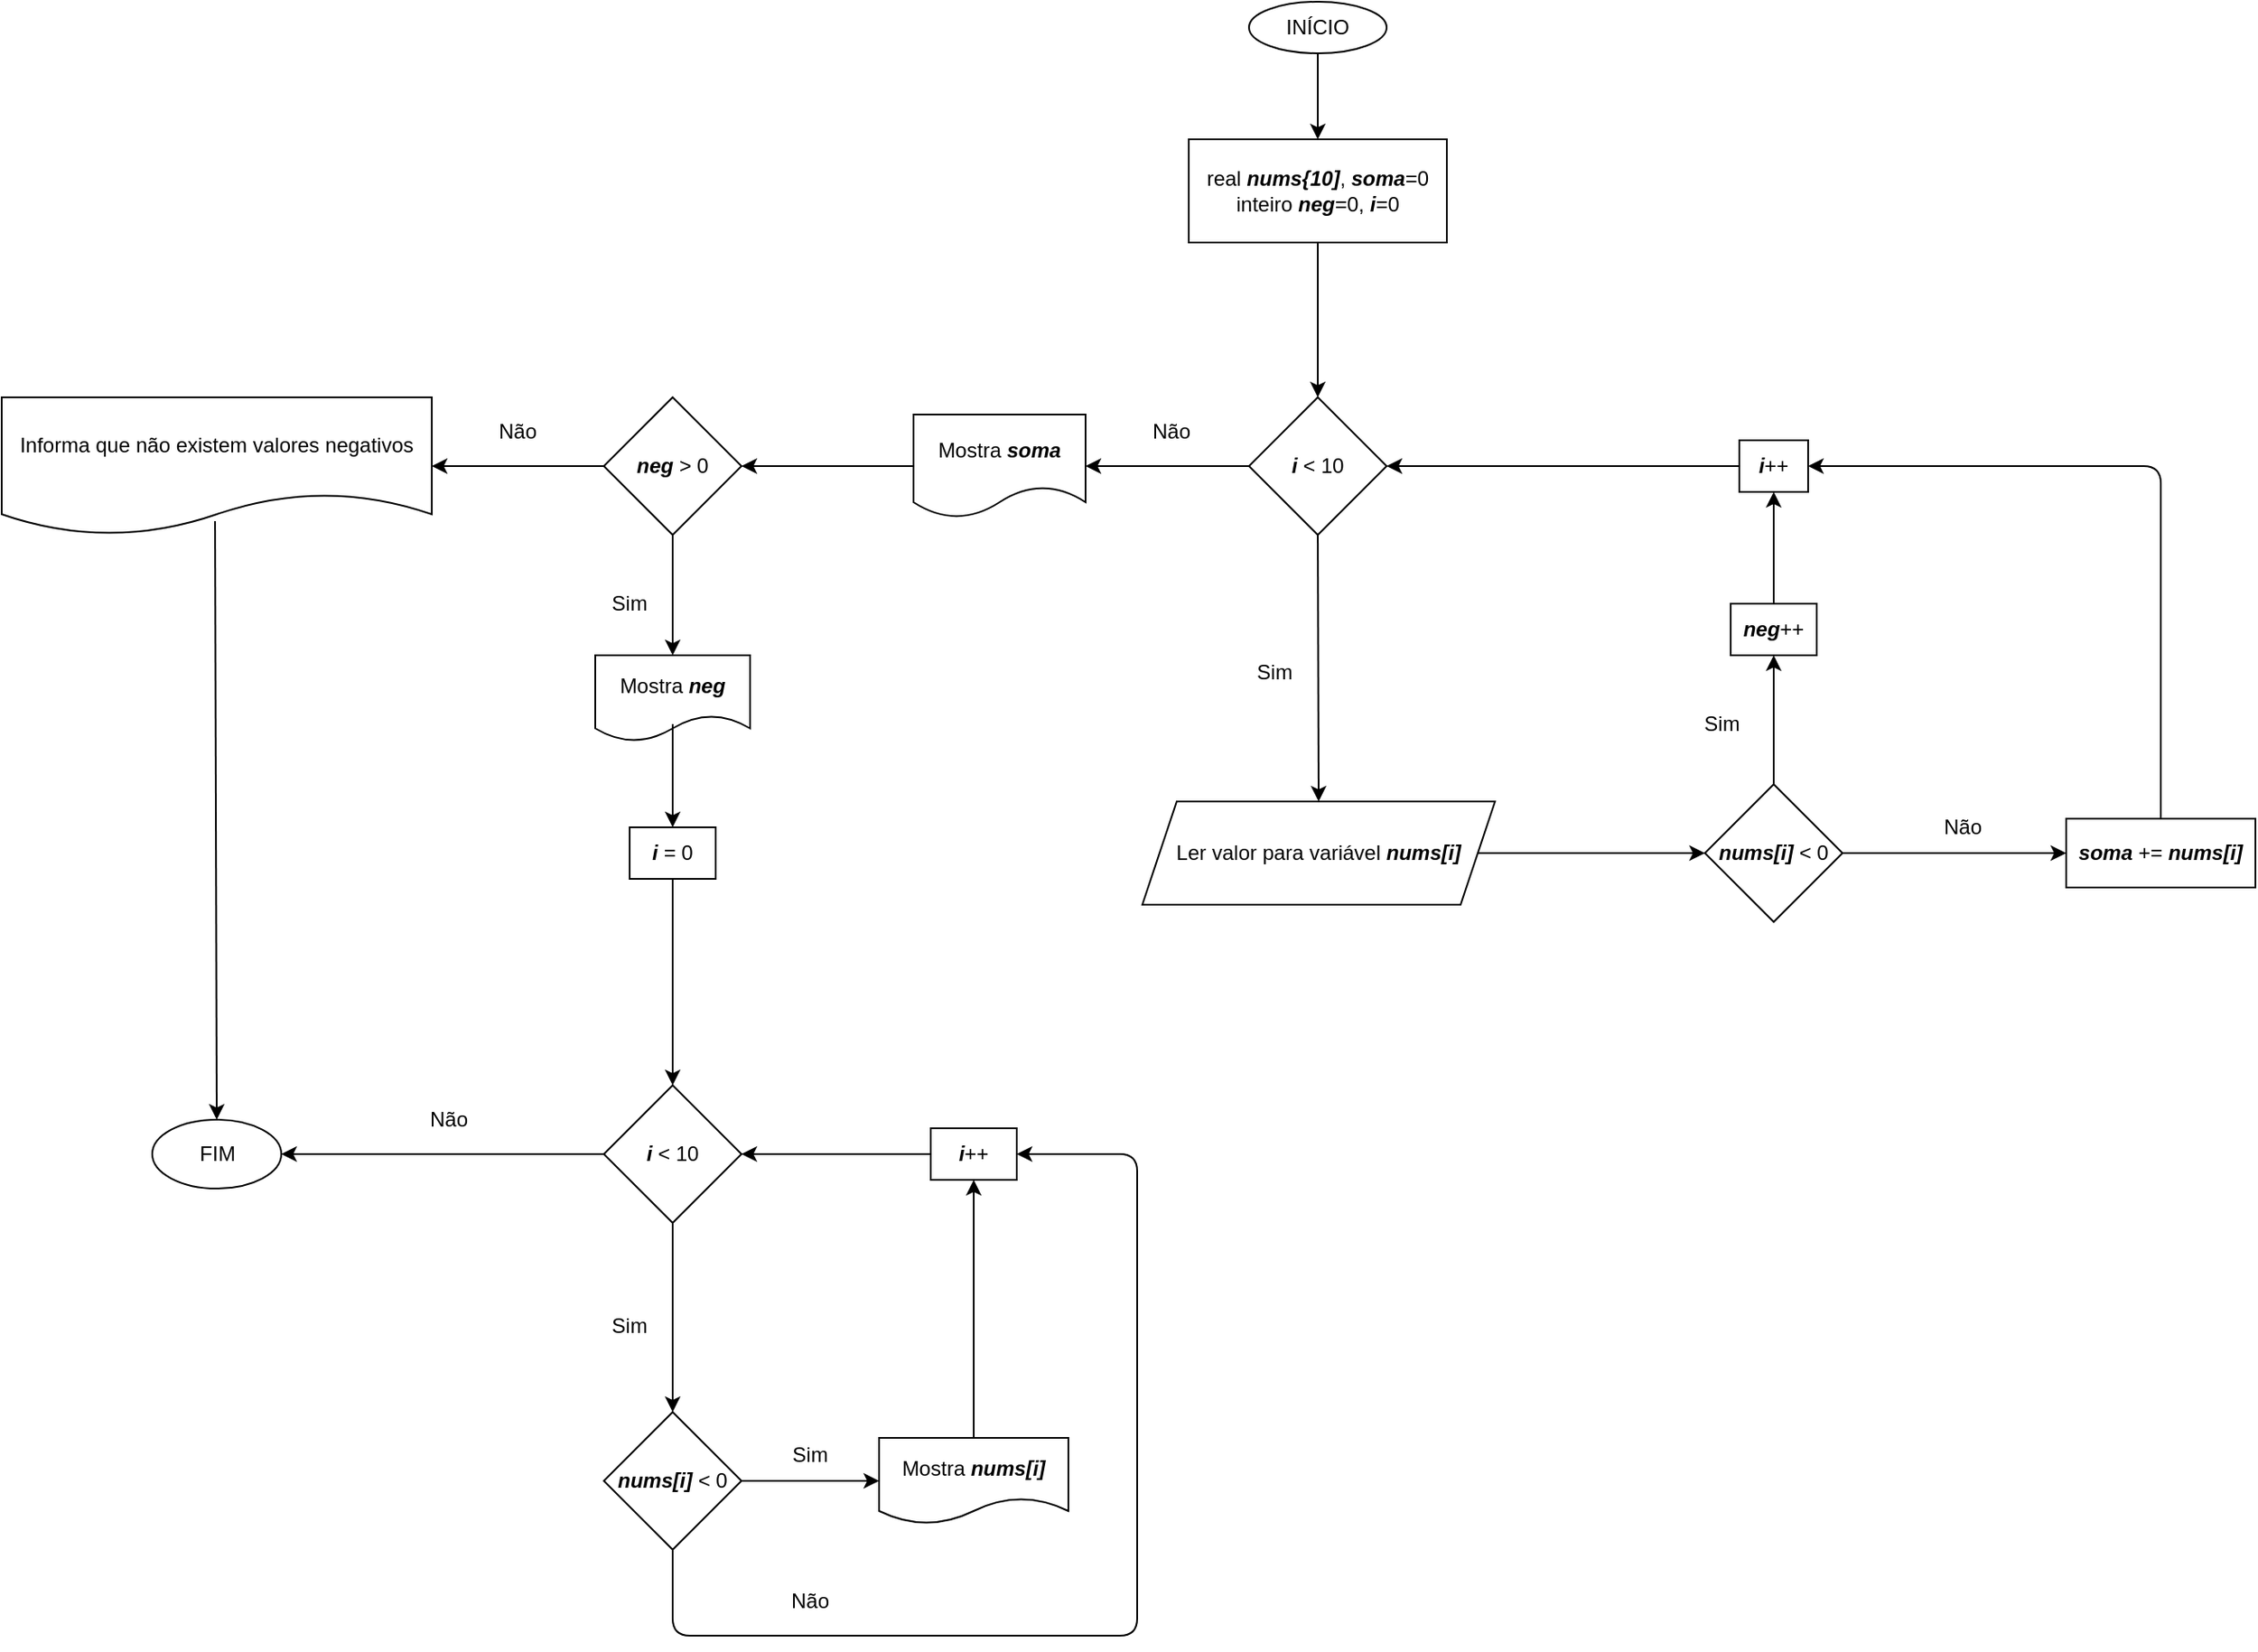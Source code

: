 <mxfile version="13.7.9" type="device"><diagram id="J7ZzECr1rhyR1SkiCboG" name="Page-1"><mxGraphModel dx="2297" dy="800" grid="1" gridSize="10" guides="1" tooltips="1" connect="1" arrows="1" fold="1" page="1" pageScale="1" pageWidth="850" pageHeight="1100" math="0" shadow="0"><root><mxCell id="0"/><mxCell id="1" parent="0"/><mxCell id="XqNbfLqWFZvP3Njv3xfH-1" value="INÍCIO" style="ellipse;whiteSpace=wrap;html=1;" vertex="1" parent="1"><mxGeometry x="385" y="10" width="80" height="30" as="geometry"/></mxCell><mxCell id="XqNbfLqWFZvP3Njv3xfH-2" value="real &lt;i&gt;&lt;b&gt;nums{10]&lt;/b&gt;&lt;/i&gt;, &lt;b&gt;&lt;i&gt;soma&lt;/i&gt;&lt;/b&gt;=0&lt;br&gt;inteiro &lt;i&gt;&lt;b&gt;neg&lt;/b&gt;&lt;/i&gt;=0, &lt;b&gt;&lt;i&gt;i&lt;/i&gt;&lt;/b&gt;=0" style="rounded=0;whiteSpace=wrap;html=1;" vertex="1" parent="1"><mxGeometry x="350" y="90" width="150" height="60" as="geometry"/></mxCell><mxCell id="XqNbfLqWFZvP3Njv3xfH-3" value="&lt;b&gt;&lt;i&gt;i&lt;/i&gt;&lt;/b&gt; &amp;lt; 10" style="rhombus;whiteSpace=wrap;html=1;" vertex="1" parent="1"><mxGeometry x="385" y="240" width="80" height="80" as="geometry"/></mxCell><mxCell id="XqNbfLqWFZvP3Njv3xfH-4" value="Ler valor para variável &lt;b&gt;&lt;i&gt;nums[i]&lt;/i&gt;&lt;/b&gt;" style="shape=parallelogram;perimeter=parallelogramPerimeter;whiteSpace=wrap;html=1;fixedSize=1;" vertex="1" parent="1"><mxGeometry x="323" y="475" width="205" height="60" as="geometry"/></mxCell><mxCell id="XqNbfLqWFZvP3Njv3xfH-5" value="&lt;b&gt;&lt;i&gt;nums[i]&lt;/i&gt;&lt;/b&gt; &amp;lt; 0" style="rhombus;whiteSpace=wrap;html=1;" vertex="1" parent="1"><mxGeometry x="650" y="465" width="80" height="80" as="geometry"/></mxCell><mxCell id="XqNbfLqWFZvP3Njv3xfH-6" value="&lt;b&gt;&lt;i&gt;neg&lt;/i&gt;&lt;/b&gt;++" style="rounded=0;whiteSpace=wrap;html=1;" vertex="1" parent="1"><mxGeometry x="665" y="360" width="50" height="30" as="geometry"/></mxCell><mxCell id="XqNbfLqWFZvP3Njv3xfH-7" value="&lt;i&gt;&lt;b&gt;soma&lt;/b&gt;&lt;/i&gt; += &lt;b&gt;&lt;i&gt;nums[i]&lt;/i&gt;&lt;/b&gt;" style="rounded=0;whiteSpace=wrap;html=1;" vertex="1" parent="1"><mxGeometry x="860" y="485" width="110" height="40" as="geometry"/></mxCell><mxCell id="XqNbfLqWFZvP3Njv3xfH-8" value="" style="endArrow=classic;html=1;exitX=0.5;exitY=1;exitDx=0;exitDy=0;entryX=0.5;entryY=0;entryDx=0;entryDy=0;" edge="1" parent="1" source="XqNbfLqWFZvP3Njv3xfH-1" target="XqNbfLqWFZvP3Njv3xfH-2"><mxGeometry width="50" height="50" relative="1" as="geometry"><mxPoint x="620" y="300" as="sourcePoint"/><mxPoint x="670" y="250" as="targetPoint"/></mxGeometry></mxCell><mxCell id="XqNbfLqWFZvP3Njv3xfH-9" value="" style="endArrow=classic;html=1;exitX=0.5;exitY=1;exitDx=0;exitDy=0;entryX=0.5;entryY=0;entryDx=0;entryDy=0;" edge="1" parent="1" source="XqNbfLqWFZvP3Njv3xfH-2" target="XqNbfLqWFZvP3Njv3xfH-3"><mxGeometry width="50" height="50" relative="1" as="geometry"><mxPoint x="620" y="300" as="sourcePoint"/><mxPoint x="670" y="250" as="targetPoint"/></mxGeometry></mxCell><mxCell id="XqNbfLqWFZvP3Njv3xfH-10" value="" style="endArrow=classic;html=1;exitX=0.5;exitY=1;exitDx=0;exitDy=0;entryX=0.5;entryY=0;entryDx=0;entryDy=0;" edge="1" parent="1" source="XqNbfLqWFZvP3Njv3xfH-3" target="XqNbfLqWFZvP3Njv3xfH-4"><mxGeometry width="50" height="50" relative="1" as="geometry"><mxPoint x="620" y="300" as="sourcePoint"/><mxPoint x="670" y="250" as="targetPoint"/></mxGeometry></mxCell><mxCell id="XqNbfLqWFZvP3Njv3xfH-11" value="" style="endArrow=classic;html=1;exitX=1;exitY=0.5;exitDx=0;exitDy=0;entryX=0;entryY=0.5;entryDx=0;entryDy=0;" edge="1" parent="1" source="XqNbfLqWFZvP3Njv3xfH-4" target="XqNbfLqWFZvP3Njv3xfH-5"><mxGeometry width="50" height="50" relative="1" as="geometry"><mxPoint x="620" y="370" as="sourcePoint"/><mxPoint x="650" y="500" as="targetPoint"/></mxGeometry></mxCell><mxCell id="XqNbfLqWFZvP3Njv3xfH-12" value="" style="endArrow=classic;html=1;entryX=0;entryY=0.5;entryDx=0;entryDy=0;exitX=1;exitY=0.5;exitDx=0;exitDy=0;" edge="1" parent="1" source="XqNbfLqWFZvP3Njv3xfH-5" target="XqNbfLqWFZvP3Njv3xfH-7"><mxGeometry width="50" height="50" relative="1" as="geometry"><mxPoint x="730" y="500" as="sourcePoint"/><mxPoint x="670" y="320" as="targetPoint"/></mxGeometry></mxCell><mxCell id="XqNbfLqWFZvP3Njv3xfH-13" value="" style="endArrow=classic;html=1;exitX=0.5;exitY=0;exitDx=0;exitDy=0;entryX=0.5;entryY=1;entryDx=0;entryDy=0;" edge="1" parent="1" source="XqNbfLqWFZvP3Njv3xfH-5" target="XqNbfLqWFZvP3Njv3xfH-6"><mxGeometry width="50" height="50" relative="1" as="geometry"><mxPoint x="620" y="375" as="sourcePoint"/><mxPoint x="670" y="325" as="targetPoint"/></mxGeometry></mxCell><mxCell id="XqNbfLqWFZvP3Njv3xfH-14" value="&lt;b&gt;&lt;i&gt;i&lt;/i&gt;&lt;/b&gt;++" style="rounded=0;whiteSpace=wrap;html=1;" vertex="1" parent="1"><mxGeometry x="670" y="265" width="40" height="30" as="geometry"/></mxCell><mxCell id="XqNbfLqWFZvP3Njv3xfH-15" value="" style="endArrow=classic;html=1;entryX=0.5;entryY=1;entryDx=0;entryDy=0;exitX=0.5;exitY=0;exitDx=0;exitDy=0;" edge="1" parent="1" source="XqNbfLqWFZvP3Njv3xfH-6" target="XqNbfLqWFZvP3Njv3xfH-14"><mxGeometry width="50" height="50" relative="1" as="geometry"><mxPoint x="620" y="490" as="sourcePoint"/><mxPoint x="670" y="440" as="targetPoint"/></mxGeometry></mxCell><mxCell id="XqNbfLqWFZvP3Njv3xfH-16" value="" style="endArrow=classic;html=1;entryX=1;entryY=0.5;entryDx=0;entryDy=0;exitX=0;exitY=0.5;exitDx=0;exitDy=0;" edge="1" parent="1" source="XqNbfLqWFZvP3Njv3xfH-14" target="XqNbfLqWFZvP3Njv3xfH-3"><mxGeometry width="50" height="50" relative="1" as="geometry"><mxPoint x="620" y="490" as="sourcePoint"/><mxPoint x="670" y="440" as="targetPoint"/></mxGeometry></mxCell><mxCell id="XqNbfLqWFZvP3Njv3xfH-17" value="" style="endArrow=classic;html=1;exitX=0.5;exitY=0;exitDx=0;exitDy=0;entryX=1;entryY=0.5;entryDx=0;entryDy=0;" edge="1" parent="1" source="XqNbfLqWFZvP3Njv3xfH-7" target="XqNbfLqWFZvP3Njv3xfH-14"><mxGeometry width="50" height="50" relative="1" as="geometry"><mxPoint x="620" y="490" as="sourcePoint"/><mxPoint x="670" y="440" as="targetPoint"/><Array as="points"><mxPoint x="915" y="280"/></Array></mxGeometry></mxCell><mxCell id="XqNbfLqWFZvP3Njv3xfH-18" value="Sim" style="text;html=1;strokeColor=none;fillColor=none;align=center;verticalAlign=middle;whiteSpace=wrap;rounded=0;" vertex="1" parent="1"><mxGeometry x="640" y="420" width="40" height="20" as="geometry"/></mxCell><mxCell id="XqNbfLqWFZvP3Njv3xfH-19" value="Não" style="text;html=1;strokeColor=none;fillColor=none;align=center;verticalAlign=middle;whiteSpace=wrap;rounded=0;" vertex="1" parent="1"><mxGeometry x="780" y="480" width="40" height="20" as="geometry"/></mxCell><mxCell id="XqNbfLqWFZvP3Njv3xfH-20" value="Sim" style="text;html=1;strokeColor=none;fillColor=none;align=center;verticalAlign=middle;whiteSpace=wrap;rounded=0;" vertex="1" parent="1"><mxGeometry x="380" y="390" width="40" height="20" as="geometry"/></mxCell><mxCell id="XqNbfLqWFZvP3Njv3xfH-21" value="Mostra &lt;b&gt;&lt;i&gt;soma&lt;/i&gt;&lt;/b&gt;" style="shape=document;whiteSpace=wrap;html=1;boundedLbl=1;" vertex="1" parent="1"><mxGeometry x="190" y="250" width="100" height="60" as="geometry"/></mxCell><mxCell id="XqNbfLqWFZvP3Njv3xfH-22" value="" style="endArrow=classic;html=1;entryX=1;entryY=0.5;entryDx=0;entryDy=0;exitX=0;exitY=0.5;exitDx=0;exitDy=0;" edge="1" parent="1" source="XqNbfLqWFZvP3Njv3xfH-3" target="XqNbfLqWFZvP3Njv3xfH-21"><mxGeometry width="50" height="50" relative="1" as="geometry"><mxPoint x="300" y="380" as="sourcePoint"/><mxPoint x="350" y="330" as="targetPoint"/></mxGeometry></mxCell><mxCell id="XqNbfLqWFZvP3Njv3xfH-23" value="Não" style="text;html=1;strokeColor=none;fillColor=none;align=center;verticalAlign=middle;whiteSpace=wrap;rounded=0;" vertex="1" parent="1"><mxGeometry x="320" y="250" width="40" height="20" as="geometry"/></mxCell><mxCell id="XqNbfLqWFZvP3Njv3xfH-24" value="&lt;b&gt;&lt;i&gt;neg&lt;/i&gt;&lt;/b&gt; &amp;gt; 0" style="rhombus;whiteSpace=wrap;html=1;" vertex="1" parent="1"><mxGeometry x="10" y="240" width="80" height="80" as="geometry"/></mxCell><mxCell id="XqNbfLqWFZvP3Njv3xfH-25" value="Mostra &lt;b&gt;&lt;i&gt;neg&lt;/i&gt;&lt;/b&gt;" style="shape=document;whiteSpace=wrap;html=1;boundedLbl=1;" vertex="1" parent="1"><mxGeometry x="5" y="390" width="90" height="50" as="geometry"/></mxCell><mxCell id="XqNbfLqWFZvP3Njv3xfH-26" value="&lt;b&gt;&lt;i&gt;i&lt;/i&gt;&lt;/b&gt; = 0" style="rounded=0;whiteSpace=wrap;html=1;" vertex="1" parent="1"><mxGeometry x="25" y="490" width="50" height="30" as="geometry"/></mxCell><mxCell id="XqNbfLqWFZvP3Njv3xfH-27" value="&lt;b&gt;&lt;i&gt;i&lt;/i&gt;&lt;/b&gt; &amp;lt; 10" style="rhombus;whiteSpace=wrap;html=1;" vertex="1" parent="1"><mxGeometry x="10" y="640" width="80" height="80" as="geometry"/></mxCell><mxCell id="XqNbfLqWFZvP3Njv3xfH-28" value="&lt;b&gt;&lt;i&gt;nums[i]&lt;/i&gt;&lt;/b&gt; &amp;lt; 0" style="rhombus;whiteSpace=wrap;html=1;" vertex="1" parent="1"><mxGeometry x="10" y="830" width="80" height="80" as="geometry"/></mxCell><mxCell id="XqNbfLqWFZvP3Njv3xfH-29" value="" style="endArrow=classic;html=1;entryX=1;entryY=0.5;entryDx=0;entryDy=0;exitX=0;exitY=0.5;exitDx=0;exitDy=0;" edge="1" parent="1" source="XqNbfLqWFZvP3Njv3xfH-21" target="XqNbfLqWFZvP3Njv3xfH-24"><mxGeometry width="50" height="50" relative="1" as="geometry"><mxPoint x="300" y="420" as="sourcePoint"/><mxPoint x="350" y="370" as="targetPoint"/></mxGeometry></mxCell><mxCell id="XqNbfLqWFZvP3Njv3xfH-30" value="" style="endArrow=classic;html=1;exitX=0.5;exitY=1;exitDx=0;exitDy=0;entryX=0.5;entryY=0;entryDx=0;entryDy=0;" edge="1" parent="1" source="XqNbfLqWFZvP3Njv3xfH-24" target="XqNbfLqWFZvP3Njv3xfH-25"><mxGeometry width="50" height="50" relative="1" as="geometry"><mxPoint x="300" y="420" as="sourcePoint"/><mxPoint x="350" y="370" as="targetPoint"/></mxGeometry></mxCell><mxCell id="XqNbfLqWFZvP3Njv3xfH-31" value="" style="endArrow=classic;html=1;entryX=0.5;entryY=0;entryDx=0;entryDy=0;exitX=0.5;exitY=0.8;exitDx=0;exitDy=0;exitPerimeter=0;" edge="1" parent="1" source="XqNbfLqWFZvP3Njv3xfH-25" target="XqNbfLqWFZvP3Njv3xfH-26"><mxGeometry width="50" height="50" relative="1" as="geometry"><mxPoint x="300" y="420" as="sourcePoint"/><mxPoint x="350" y="370" as="targetPoint"/></mxGeometry></mxCell><mxCell id="XqNbfLqWFZvP3Njv3xfH-32" value="" style="endArrow=classic;html=1;exitX=0.5;exitY=1;exitDx=0;exitDy=0;entryX=0.5;entryY=0;entryDx=0;entryDy=0;" edge="1" parent="1" source="XqNbfLqWFZvP3Njv3xfH-26" target="XqNbfLqWFZvP3Njv3xfH-27"><mxGeometry width="50" height="50" relative="1" as="geometry"><mxPoint x="300" y="650" as="sourcePoint"/><mxPoint x="350" y="600" as="targetPoint"/></mxGeometry></mxCell><mxCell id="XqNbfLqWFZvP3Njv3xfH-33" value="" style="endArrow=classic;html=1;exitX=0.5;exitY=1;exitDx=0;exitDy=0;entryX=0.5;entryY=0;entryDx=0;entryDy=0;" edge="1" parent="1" source="XqNbfLqWFZvP3Njv3xfH-27" target="XqNbfLqWFZvP3Njv3xfH-28"><mxGeometry width="50" height="50" relative="1" as="geometry"><mxPoint x="300" y="650" as="sourcePoint"/><mxPoint x="350" y="600" as="targetPoint"/></mxGeometry></mxCell><mxCell id="XqNbfLqWFZvP3Njv3xfH-34" value="Mostra &lt;b&gt;&lt;i&gt;nums[i]&lt;/i&gt;&lt;/b&gt;" style="shape=document;whiteSpace=wrap;html=1;boundedLbl=1;" vertex="1" parent="1"><mxGeometry x="170" y="845" width="110" height="50" as="geometry"/></mxCell><mxCell id="XqNbfLqWFZvP3Njv3xfH-35" value="" style="endArrow=classic;html=1;exitX=1;exitY=0.5;exitDx=0;exitDy=0;entryX=0;entryY=0.5;entryDx=0;entryDy=0;" edge="1" parent="1" source="XqNbfLqWFZvP3Njv3xfH-28" target="XqNbfLqWFZvP3Njv3xfH-34"><mxGeometry width="50" height="50" relative="1" as="geometry"><mxPoint x="300" y="840" as="sourcePoint"/><mxPoint x="350" y="790" as="targetPoint"/></mxGeometry></mxCell><mxCell id="XqNbfLqWFZvP3Njv3xfH-36" value="&lt;b&gt;&lt;i&gt;i&lt;/i&gt;&lt;/b&gt;++" style="rounded=0;whiteSpace=wrap;html=1;" vertex="1" parent="1"><mxGeometry x="200" y="665" width="50" height="30" as="geometry"/></mxCell><mxCell id="XqNbfLqWFZvP3Njv3xfH-37" value="" style="endArrow=classic;html=1;exitX=0.5;exitY=0;exitDx=0;exitDy=0;entryX=0.5;entryY=1;entryDx=0;entryDy=0;" edge="1" parent="1" source="XqNbfLqWFZvP3Njv3xfH-34" target="XqNbfLqWFZvP3Njv3xfH-36"><mxGeometry width="50" height="50" relative="1" as="geometry"><mxPoint x="300" y="750" as="sourcePoint"/><mxPoint x="350" y="700" as="targetPoint"/></mxGeometry></mxCell><mxCell id="XqNbfLqWFZvP3Njv3xfH-38" value="" style="endArrow=classic;html=1;entryX=1;entryY=0.5;entryDx=0;entryDy=0;exitX=0;exitY=0.5;exitDx=0;exitDy=0;" edge="1" parent="1" source="XqNbfLqWFZvP3Njv3xfH-36" target="XqNbfLqWFZvP3Njv3xfH-27"><mxGeometry width="50" height="50" relative="1" as="geometry"><mxPoint x="300" y="750" as="sourcePoint"/><mxPoint x="350" y="700" as="targetPoint"/></mxGeometry></mxCell><mxCell id="XqNbfLqWFZvP3Njv3xfH-39" value="" style="endArrow=classic;html=1;exitX=0.5;exitY=1;exitDx=0;exitDy=0;entryX=1;entryY=0.5;entryDx=0;entryDy=0;" edge="1" parent="1" source="XqNbfLqWFZvP3Njv3xfH-28" target="XqNbfLqWFZvP3Njv3xfH-36"><mxGeometry width="50" height="50" relative="1" as="geometry"><mxPoint x="300" y="870" as="sourcePoint"/><mxPoint x="350" y="820" as="targetPoint"/><Array as="points"><mxPoint x="50" y="960"/><mxPoint x="320" y="960"/><mxPoint x="320" y="680"/></Array></mxGeometry></mxCell><mxCell id="XqNbfLqWFZvP3Njv3xfH-40" value="Sim" style="text;html=1;strokeColor=none;fillColor=none;align=center;verticalAlign=middle;whiteSpace=wrap;rounded=0;" vertex="1" parent="1"><mxGeometry x="110" y="845" width="40" height="20" as="geometry"/></mxCell><mxCell id="XqNbfLqWFZvP3Njv3xfH-41" value="Sim" style="text;html=1;strokeColor=none;fillColor=none;align=center;verticalAlign=middle;whiteSpace=wrap;rounded=0;" vertex="1" parent="1"><mxGeometry x="5" y="770" width="40" height="20" as="geometry"/></mxCell><mxCell id="XqNbfLqWFZvP3Njv3xfH-42" value="Não" style="text;html=1;strokeColor=none;fillColor=none;align=center;verticalAlign=middle;whiteSpace=wrap;rounded=0;" vertex="1" parent="1"><mxGeometry x="110" y="930" width="40" height="20" as="geometry"/></mxCell><mxCell id="XqNbfLqWFZvP3Njv3xfH-43" value="Informa que não existem valores negativos" style="shape=document;whiteSpace=wrap;html=1;boundedLbl=1;" vertex="1" parent="1"><mxGeometry x="-340" y="240" width="250" height="80" as="geometry"/></mxCell><mxCell id="XqNbfLqWFZvP3Njv3xfH-44" value="FIM" style="ellipse;whiteSpace=wrap;html=1;" vertex="1" parent="1"><mxGeometry x="-252.5" y="660" width="75" height="40" as="geometry"/></mxCell><mxCell id="XqNbfLqWFZvP3Njv3xfH-45" value="" style="endArrow=classic;html=1;entryX=1;entryY=0.5;entryDx=0;entryDy=0;exitX=0;exitY=0.5;exitDx=0;exitDy=0;" edge="1" parent="1" source="XqNbfLqWFZvP3Njv3xfH-27" target="XqNbfLqWFZvP3Njv3xfH-44"><mxGeometry width="50" height="50" relative="1" as="geometry"><mxPoint x="-110" y="650" as="sourcePoint"/><mxPoint x="-60" y="600" as="targetPoint"/></mxGeometry></mxCell><mxCell id="XqNbfLqWFZvP3Njv3xfH-46" value="" style="endArrow=classic;html=1;entryX=0.5;entryY=0;entryDx=0;entryDy=0;exitX=0.496;exitY=0.9;exitDx=0;exitDy=0;exitPerimeter=0;" edge="1" parent="1" source="XqNbfLqWFZvP3Njv3xfH-43" target="XqNbfLqWFZvP3Njv3xfH-44"><mxGeometry width="50" height="50" relative="1" as="geometry"><mxPoint x="-110" y="540" as="sourcePoint"/><mxPoint x="-60" y="490" as="targetPoint"/></mxGeometry></mxCell><mxCell id="XqNbfLqWFZvP3Njv3xfH-47" value="" style="endArrow=classic;html=1;exitX=0;exitY=0.5;exitDx=0;exitDy=0;entryX=1;entryY=0.5;entryDx=0;entryDy=0;" edge="1" parent="1" source="XqNbfLqWFZvP3Njv3xfH-24" target="XqNbfLqWFZvP3Njv3xfH-43"><mxGeometry width="50" height="50" relative="1" as="geometry"><mxPoint x="-110" y="490" as="sourcePoint"/><mxPoint x="-60" y="440" as="targetPoint"/></mxGeometry></mxCell><mxCell id="XqNbfLqWFZvP3Njv3xfH-48" value="Sim" style="text;html=1;strokeColor=none;fillColor=none;align=center;verticalAlign=middle;whiteSpace=wrap;rounded=0;" vertex="1" parent="1"><mxGeometry x="5" y="350" width="40" height="20" as="geometry"/></mxCell><mxCell id="XqNbfLqWFZvP3Njv3xfH-49" value="Não" style="text;html=1;strokeColor=none;fillColor=none;align=center;verticalAlign=middle;whiteSpace=wrap;rounded=0;" vertex="1" parent="1"><mxGeometry x="-60" y="250" width="40" height="20" as="geometry"/></mxCell><mxCell id="XqNbfLqWFZvP3Njv3xfH-50" value="Não" style="text;html=1;strokeColor=none;fillColor=none;align=center;verticalAlign=middle;whiteSpace=wrap;rounded=0;" vertex="1" parent="1"><mxGeometry x="-100" y="650" width="40" height="20" as="geometry"/></mxCell></root></mxGraphModel></diagram></mxfile>